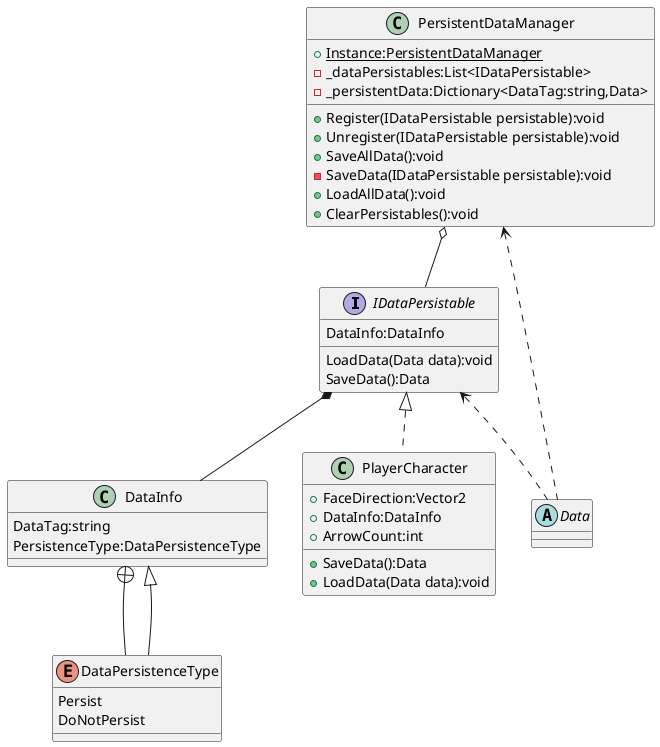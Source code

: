 @startuml
interface IDataPersistable{
DataInfo:DataInfo
LoadData(Data data):void
SaveData():Data
}

class DataInfo{
DataTag:string
PersistenceType:DataPersistenceType
}

enum DataPersistenceType{
Persist
DoNotPersist
}

abstract class Data{
}

class PersistentDataManager{
+{static}Instance:PersistentDataManager
-_dataPersistables:List<IDataPersistable>
-_persistentData:Dictionary<DataTag:string,Data>
+Register(IDataPersistable persistable):void
+Unregister(IDataPersistable persistable):void
+SaveAllData():void
-SaveData(IDataPersistable persistable):void
+LoadAllData():void
+ClearPersistables():void
}

class PlayerCharacter{
+FaceDirection:Vector2
+DataInfo:DataInfo
+ArrowCount:int
+SaveData():Data
+LoadData(Data data):void
}

DataInfo +-- DataPersistenceType
DataInfo <|-- DataPersistenceType
IDataPersistable *-- DataInfo
IDataPersistable <|.. PlayerCharacter
PersistentDataManager o-- IDataPersistable
PersistentDataManager <.. Data
IDataPersistable <.. Data
@enduml